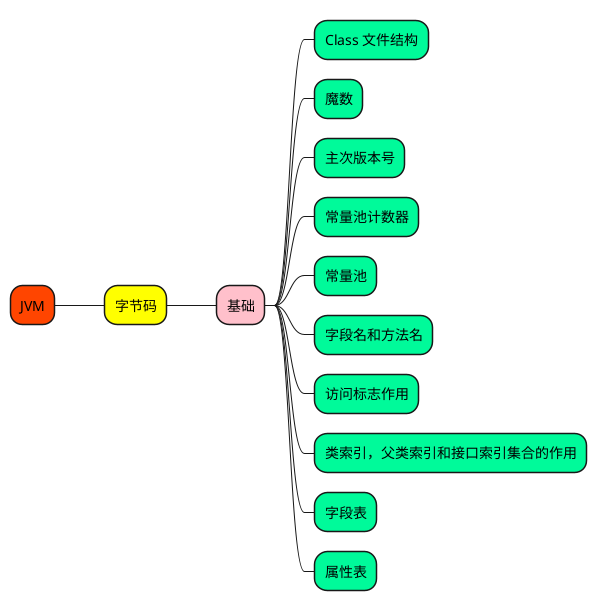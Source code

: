 @startmindmap

+[#OrangeRed] JVM

++[#yellow] 字节码

+++[#Pink] 基础

++++[#MediumSpringGreen] Class 文件结构
++++[#MediumSpringGreen] 魔数
++++[#MediumSpringGreen] 主次版本号
++++[#MediumSpringGreen] 常量池计数器
++++[#MediumSpringGreen] 常量池
++++[#MediumSpringGreen] 字段名和方法名
++++[#MediumSpringGreen] 访问标志作用
++++[#MediumSpringGreen] 类索引，父类索引和接口索引集合的作用
++++[#MediumSpringGreen] 字段表
++++[#MediumSpringGreen] 属性表



@endmindmap